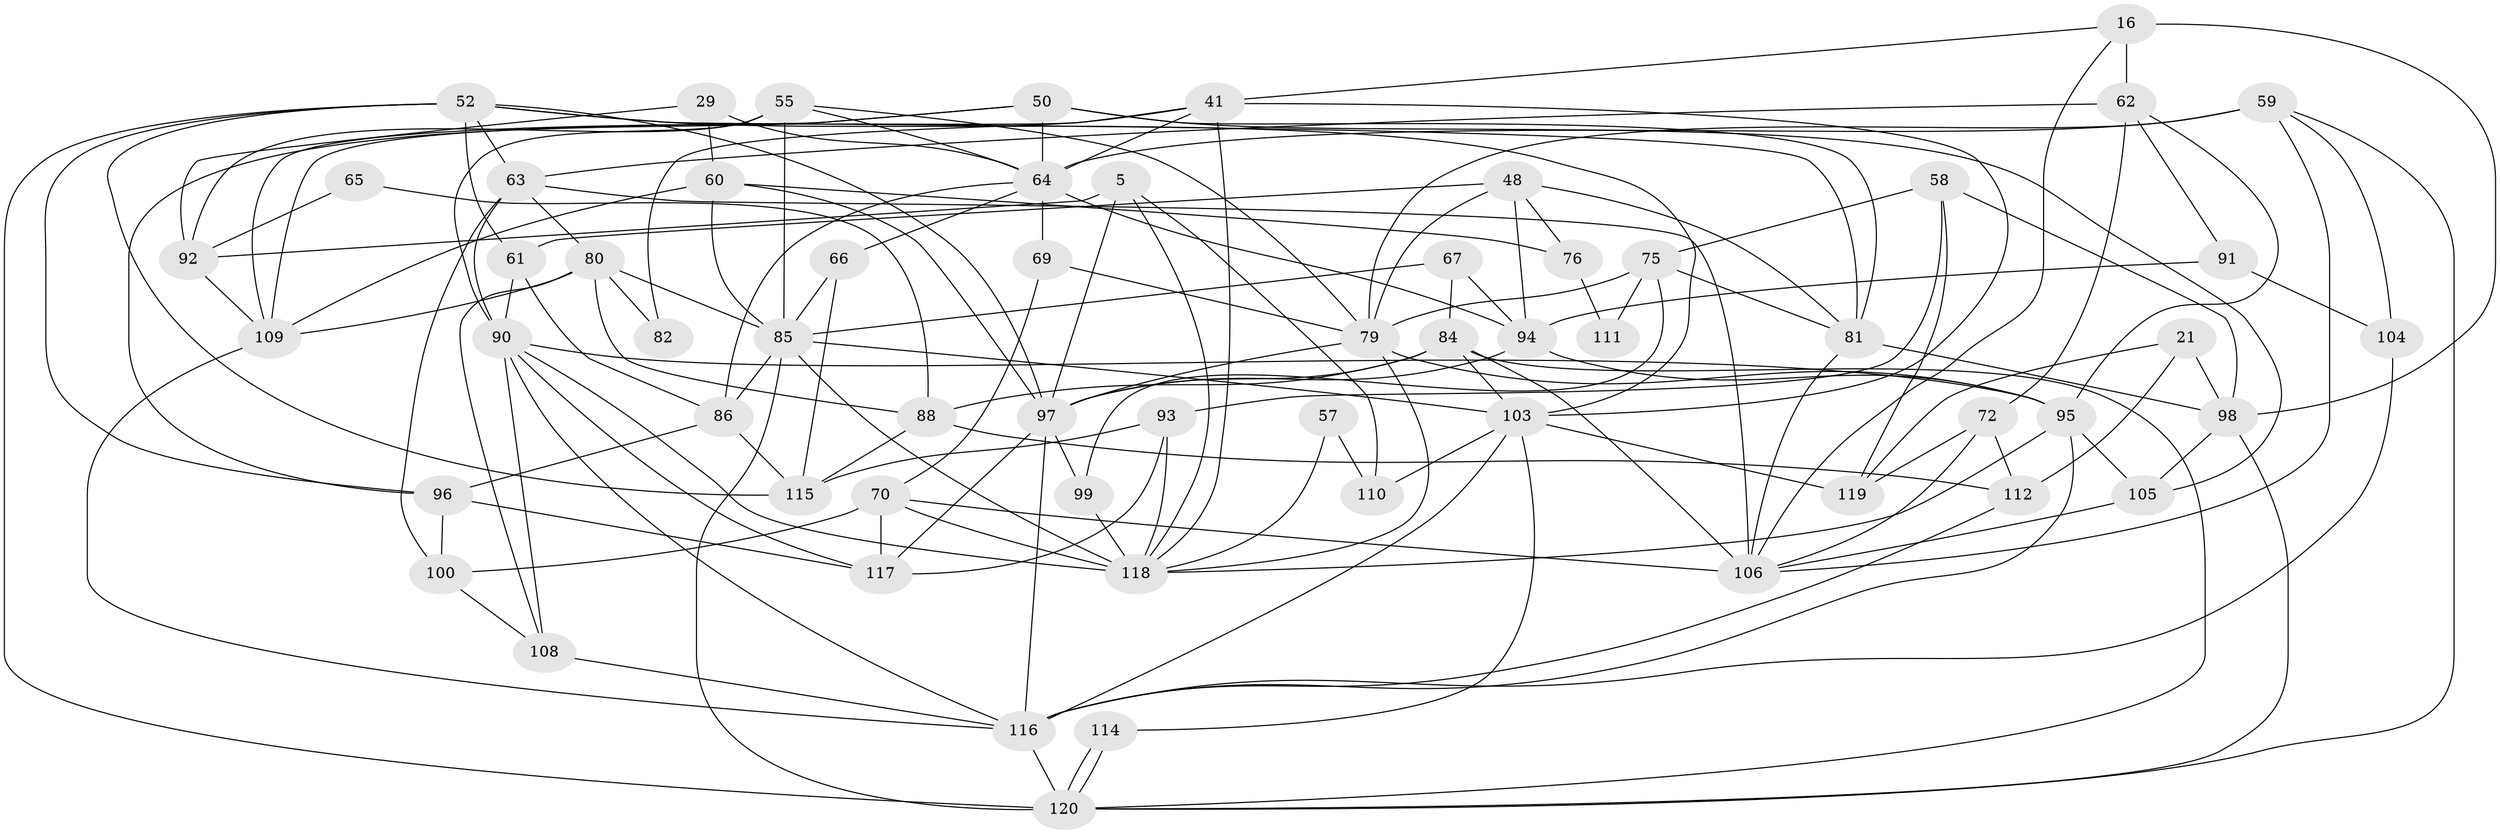 // original degree distribution, {3: 0.275, 5: 0.15833333333333333, 4: 0.31666666666666665, 2: 0.125, 7: 0.05, 8: 0.03333333333333333, 6: 0.041666666666666664}
// Generated by graph-tools (version 1.1) at 2025/51/03/09/25 04:51:04]
// undirected, 60 vertices, 152 edges
graph export_dot {
graph [start="1"]
  node [color=gray90,style=filled];
  5;
  16;
  21;
  29;
  41;
  48 [super="+7"];
  50;
  52 [super="+49"];
  55 [super="+46"];
  57;
  58;
  59 [super="+54"];
  60;
  61;
  62 [super="+23"];
  63 [super="+32"];
  64 [super="+9"];
  65;
  66 [super="+15"];
  67;
  69;
  70;
  72 [super="+71"];
  75;
  76;
  79 [super="+24+31"];
  80 [super="+39+51"];
  81 [super="+13+18"];
  82 [super="+35"];
  84 [super="+68"];
  85 [super="+28+44"];
  86;
  88;
  90 [super="+27+37+87"];
  91;
  92 [super="+40"];
  93;
  94 [super="+8+22"];
  95 [super="+53+78"];
  96 [super="+25"];
  97 [super="+34"];
  98 [super="+47"];
  99;
  100 [super="+83"];
  103 [super="+89+74"];
  104;
  105;
  106 [super="+77"];
  108 [super="+107"];
  109 [super="+38"];
  110;
  111;
  112 [super="+102"];
  114;
  115 [super="+17"];
  116 [super="+10+43"];
  117 [super="+113"];
  118 [super="+56+42"];
  119;
  120 [super="+101+73"];
  5 -- 92 [weight=2];
  5 -- 97;
  5 -- 110;
  5 -- 118;
  16 -- 106;
  16 -- 62 [weight=2];
  16 -- 41;
  16 -- 98;
  21 -- 119;
  21 -- 112;
  21 -- 98;
  29 -- 92;
  29 -- 60;
  29 -- 64;
  41 -- 82 [weight=2];
  41 -- 64;
  41 -- 103 [weight=2];
  41 -- 109;
  41 -- 118;
  48 -- 81;
  48 -- 61;
  48 -- 76;
  48 -- 94;
  48 -- 79;
  50 -- 109;
  50 -- 105;
  50 -- 64;
  50 -- 96;
  50 -- 81;
  52 -- 63;
  52 -- 120 [weight=2];
  52 -- 97 [weight=2];
  52 -- 61;
  52 -- 115;
  52 -- 96;
  52 -- 103;
  52 -- 81;
  55 -- 79;
  55 -- 92;
  55 -- 90;
  55 -- 64;
  55 -- 85;
  57 -- 110;
  57 -- 118;
  58 -- 119;
  58 -- 75;
  58 -- 93;
  58 -- 98;
  59 -- 120;
  59 -- 64 [weight=2];
  59 -- 104;
  59 -- 79;
  59 -- 106;
  60 -- 76;
  60 -- 85;
  60 -- 97;
  60 -- 109;
  61 -- 86;
  61 -- 90;
  62 -- 91;
  62 -- 72;
  62 -- 63;
  62 -- 95;
  63 -- 106;
  63 -- 100 [weight=2];
  63 -- 80;
  63 -- 90 [weight=2];
  64 -- 86;
  64 -- 69 [weight=2];
  64 -- 66;
  64 -- 94 [weight=2];
  65 -- 88;
  65 -- 92;
  66 -- 115;
  66 -- 85;
  67 -- 85;
  67 -- 94;
  67 -- 84;
  69 -- 70;
  69 -- 79;
  70 -- 100;
  70 -- 117 [weight=2];
  70 -- 106;
  70 -- 118 [weight=3];
  72 -- 112;
  72 -- 119 [weight=2];
  72 -- 106;
  75 -- 99;
  75 -- 79;
  75 -- 81;
  75 -- 111;
  76 -- 111;
  79 -- 97;
  79 -- 118;
  79 -- 95;
  80 -- 88 [weight=2];
  80 -- 85 [weight=2];
  80 -- 82;
  80 -- 108;
  80 -- 109;
  81 -- 106;
  81 -- 98;
  84 -- 106 [weight=2];
  84 -- 97;
  84 -- 103;
  84 -- 120;
  84 -- 88;
  85 -- 120 [weight=3];
  85 -- 86;
  85 -- 103;
  85 -- 118;
  86 -- 96;
  86 -- 115;
  88 -- 112 [weight=2];
  88 -- 115;
  90 -- 95 [weight=2];
  90 -- 116;
  90 -- 117;
  90 -- 108;
  90 -- 118;
  91 -- 104;
  91 -- 94;
  92 -- 109;
  93 -- 117;
  93 -- 115;
  93 -- 118;
  94 -- 97;
  94 -- 95;
  95 -- 105 [weight=2];
  95 -- 116;
  95 -- 118;
  96 -- 100;
  96 -- 117;
  97 -- 99;
  97 -- 117;
  97 -- 116;
  98 -- 105 [weight=2];
  98 -- 120;
  99 -- 118;
  100 -- 108;
  103 -- 114;
  103 -- 116;
  103 -- 119;
  103 -- 110;
  104 -- 116;
  105 -- 106;
  108 -- 116 [weight=2];
  109 -- 116;
  112 -- 116 [weight=2];
  114 -- 120 [weight=2];
  114 -- 120;
  116 -- 120;
}

